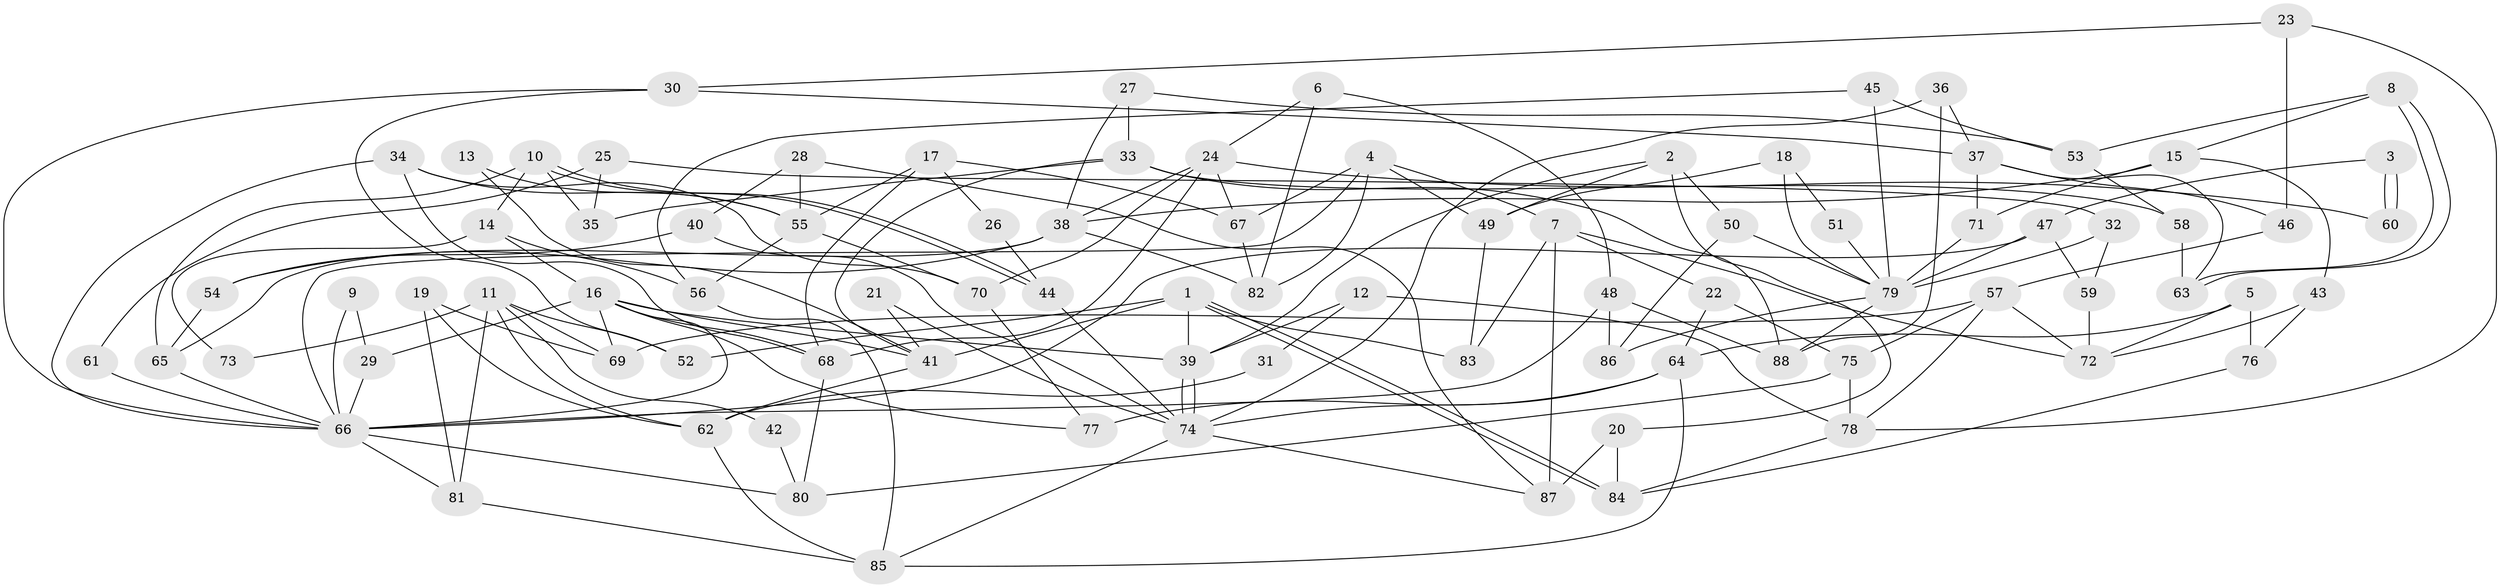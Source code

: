 // Generated by graph-tools (version 1.1) at 2025/26/03/09/25 03:26:21]
// undirected, 88 vertices, 176 edges
graph export_dot {
graph [start="1"]
  node [color=gray90,style=filled];
  1;
  2;
  3;
  4;
  5;
  6;
  7;
  8;
  9;
  10;
  11;
  12;
  13;
  14;
  15;
  16;
  17;
  18;
  19;
  20;
  21;
  22;
  23;
  24;
  25;
  26;
  27;
  28;
  29;
  30;
  31;
  32;
  33;
  34;
  35;
  36;
  37;
  38;
  39;
  40;
  41;
  42;
  43;
  44;
  45;
  46;
  47;
  48;
  49;
  50;
  51;
  52;
  53;
  54;
  55;
  56;
  57;
  58;
  59;
  60;
  61;
  62;
  63;
  64;
  65;
  66;
  67;
  68;
  69;
  70;
  71;
  72;
  73;
  74;
  75;
  76;
  77;
  78;
  79;
  80;
  81;
  82;
  83;
  84;
  85;
  86;
  87;
  88;
  1 -- 84;
  1 -- 84;
  1 -- 39;
  1 -- 41;
  1 -- 52;
  1 -- 83;
  2 -- 49;
  2 -- 39;
  2 -- 20;
  2 -- 50;
  3 -- 47;
  3 -- 60;
  3 -- 60;
  4 -- 67;
  4 -- 82;
  4 -- 7;
  4 -- 49;
  4 -- 66;
  5 -- 72;
  5 -- 64;
  5 -- 76;
  6 -- 24;
  6 -- 48;
  6 -- 82;
  7 -- 87;
  7 -- 22;
  7 -- 72;
  7 -- 83;
  8 -- 63;
  8 -- 63;
  8 -- 15;
  8 -- 53;
  9 -- 29;
  9 -- 66;
  10 -- 65;
  10 -- 44;
  10 -- 44;
  10 -- 14;
  10 -- 35;
  11 -- 52;
  11 -- 62;
  11 -- 42;
  11 -- 69;
  11 -- 73;
  11 -- 81;
  12 -- 39;
  12 -- 78;
  12 -- 31;
  13 -- 41;
  13 -- 55;
  14 -- 16;
  14 -- 56;
  14 -- 73;
  15 -- 38;
  15 -- 43;
  15 -- 71;
  16 -- 69;
  16 -- 66;
  16 -- 29;
  16 -- 39;
  16 -- 41;
  16 -- 68;
  16 -- 77;
  17 -- 68;
  17 -- 55;
  17 -- 26;
  17 -- 67;
  18 -- 49;
  18 -- 79;
  18 -- 51;
  19 -- 62;
  19 -- 81;
  19 -- 69;
  20 -- 84;
  20 -- 87;
  21 -- 41;
  21 -- 74;
  22 -- 64;
  22 -- 75;
  23 -- 78;
  23 -- 30;
  23 -- 46;
  24 -- 67;
  24 -- 70;
  24 -- 38;
  24 -- 60;
  24 -- 68;
  25 -- 32;
  25 -- 35;
  25 -- 61;
  26 -- 44;
  27 -- 53;
  27 -- 33;
  27 -- 38;
  28 -- 87;
  28 -- 40;
  28 -- 55;
  29 -- 66;
  30 -- 66;
  30 -- 37;
  30 -- 52;
  31 -- 62;
  32 -- 59;
  32 -- 79;
  33 -- 88;
  33 -- 41;
  33 -- 35;
  33 -- 58;
  34 -- 68;
  34 -- 55;
  34 -- 66;
  34 -- 70;
  36 -- 74;
  36 -- 37;
  36 -- 88;
  37 -- 71;
  37 -- 46;
  37 -- 63;
  38 -- 54;
  38 -- 65;
  38 -- 82;
  39 -- 74;
  39 -- 74;
  40 -- 54;
  40 -- 74;
  41 -- 62;
  42 -- 80;
  43 -- 72;
  43 -- 76;
  44 -- 74;
  45 -- 53;
  45 -- 56;
  45 -- 79;
  46 -- 57;
  47 -- 66;
  47 -- 79;
  47 -- 59;
  48 -- 86;
  48 -- 66;
  48 -- 88;
  49 -- 83;
  50 -- 79;
  50 -- 86;
  51 -- 79;
  53 -- 58;
  54 -- 65;
  55 -- 70;
  55 -- 56;
  56 -- 85;
  57 -- 75;
  57 -- 69;
  57 -- 72;
  57 -- 78;
  58 -- 63;
  59 -- 72;
  61 -- 66;
  62 -- 85;
  64 -- 74;
  64 -- 85;
  64 -- 77;
  65 -- 66;
  66 -- 80;
  66 -- 81;
  67 -- 82;
  68 -- 80;
  70 -- 77;
  71 -- 79;
  74 -- 85;
  74 -- 87;
  75 -- 80;
  75 -- 78;
  76 -- 84;
  78 -- 84;
  79 -- 88;
  79 -- 86;
  81 -- 85;
}
